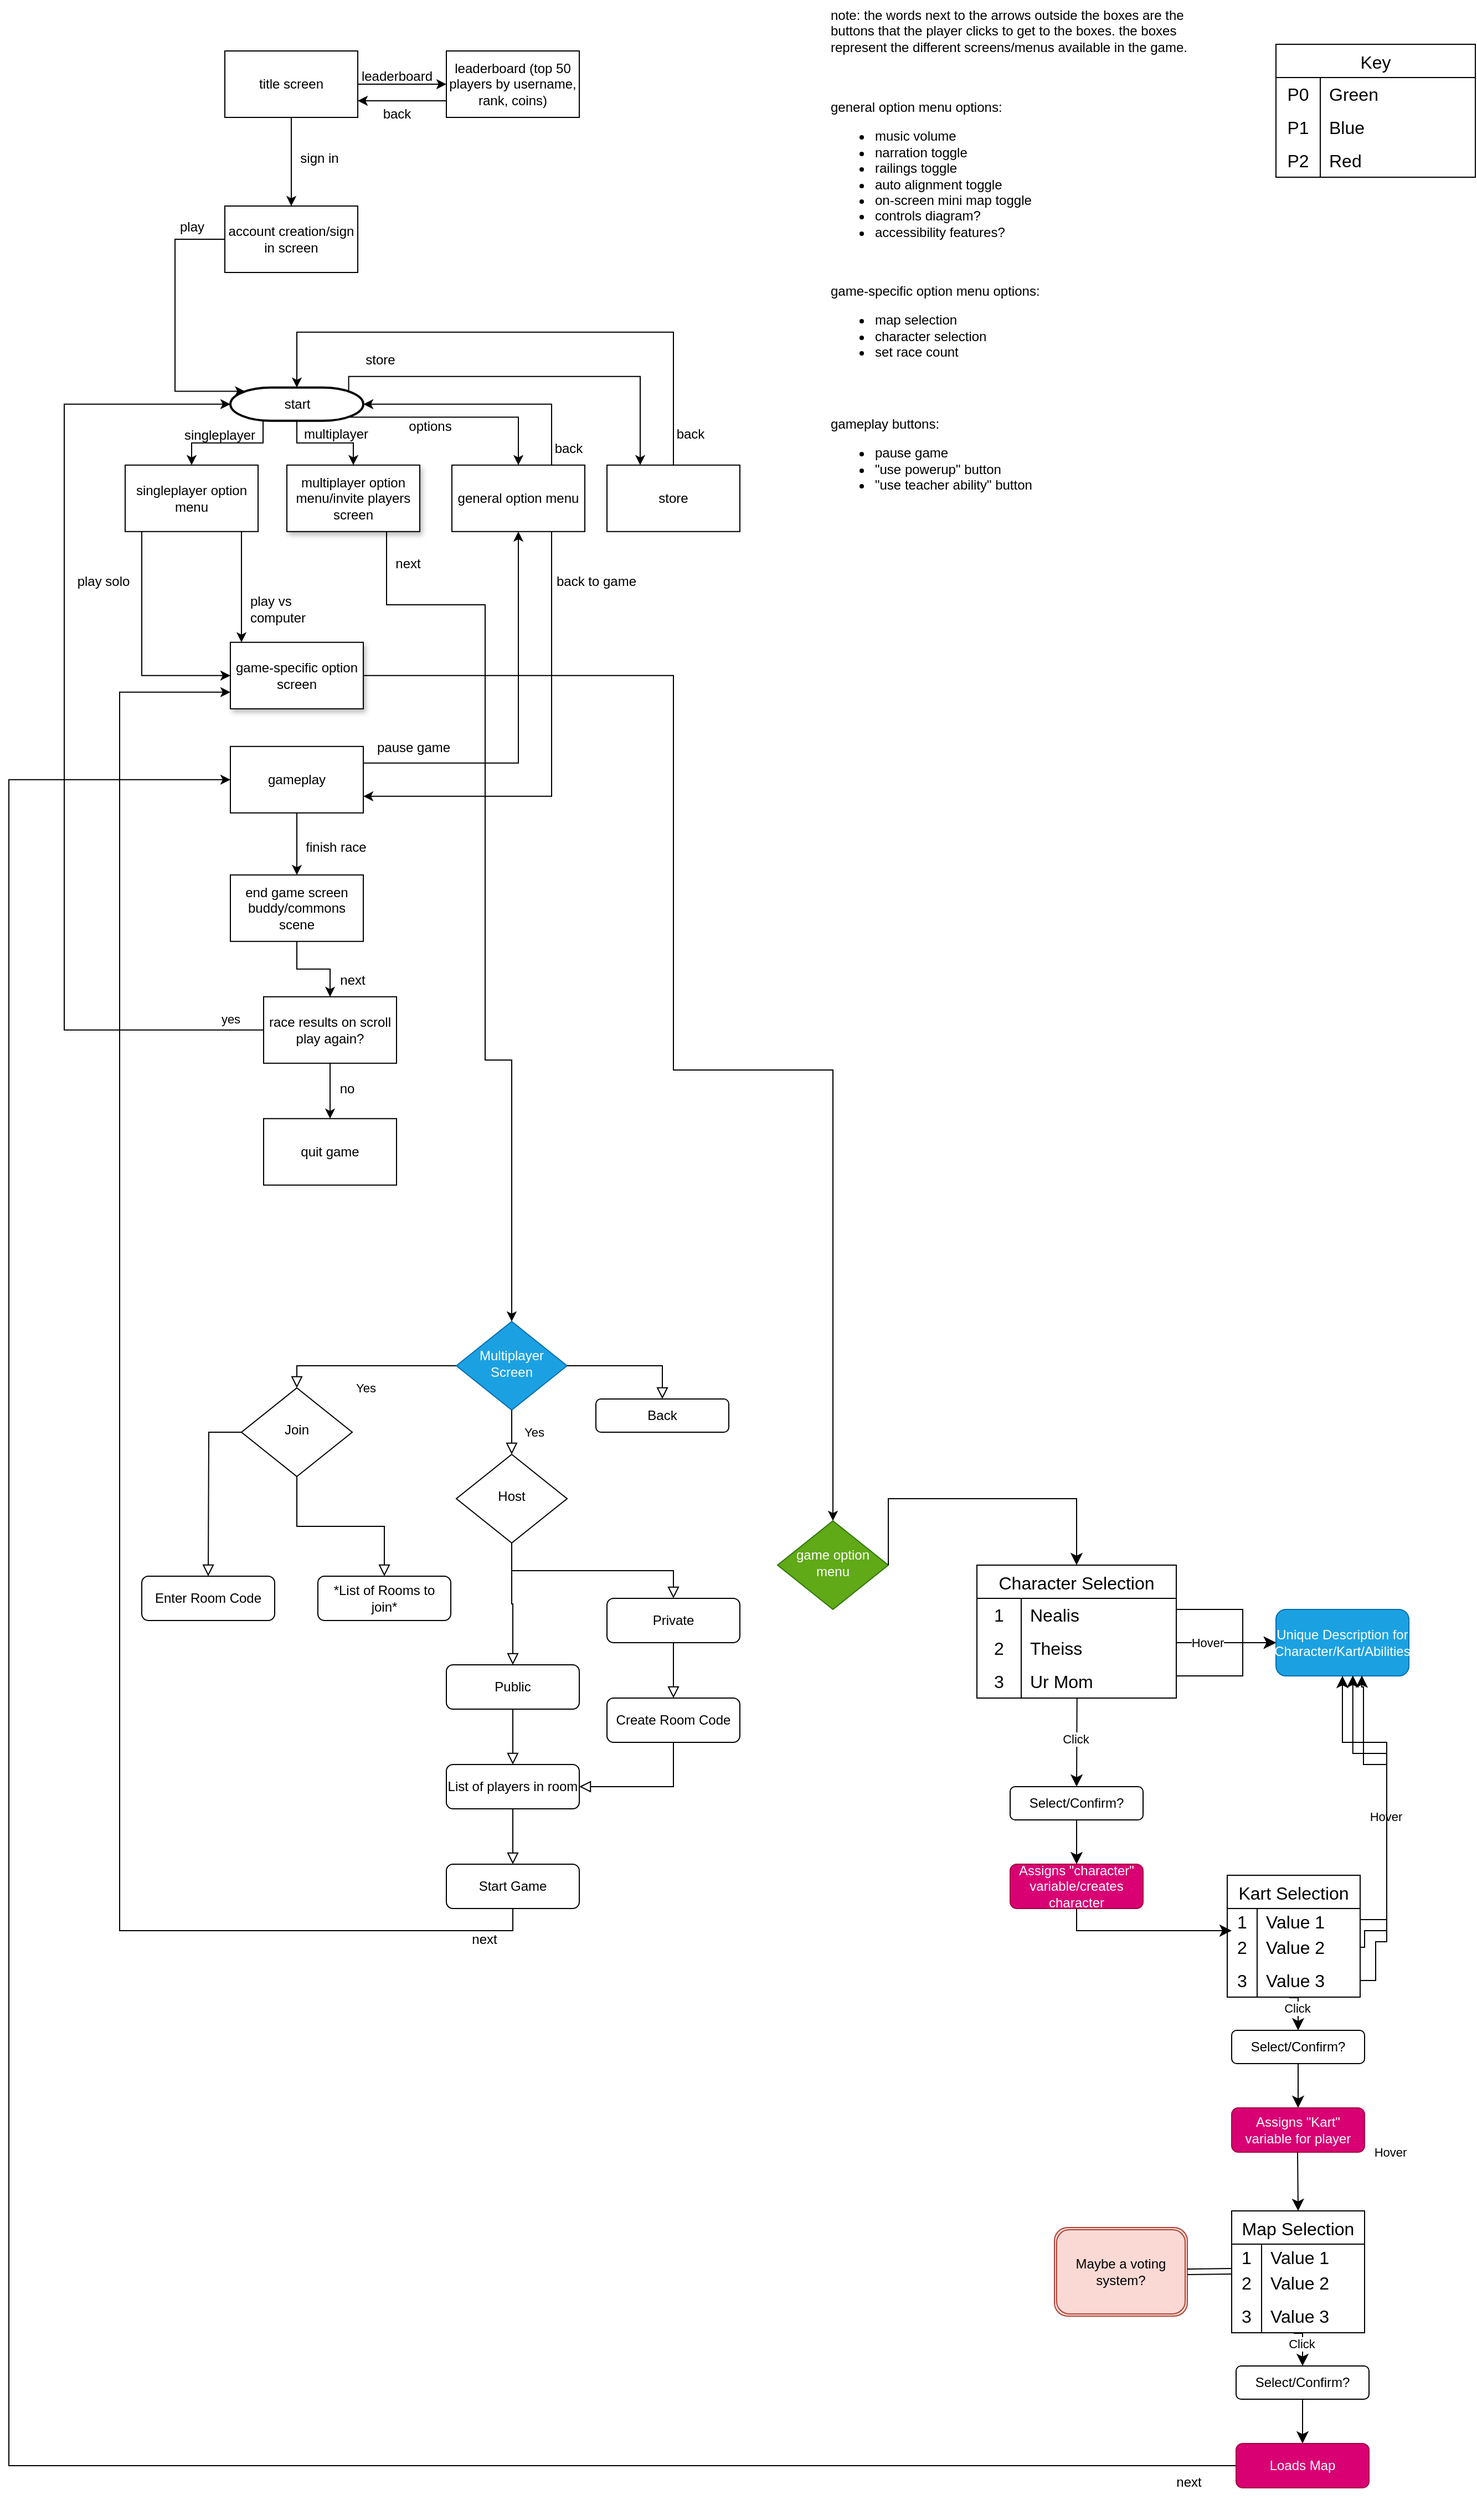 <mxfile version="26.2.15">
  <diagram id="6a731a19-8d31-9384-78a2-239565b7b9f0" name="Page-1">
    <mxGraphModel dx="1645" dy="1099" grid="1" gridSize="10" guides="1" tooltips="1" connect="1" arrows="1" fold="1" page="1" pageScale="1" pageWidth="1169" pageHeight="827" background="none" math="0" shadow="0">
      <root>
        <mxCell id="0" />
        <mxCell id="1" parent="0" />
        <mxCell id="w2AeNHsPmSZSX3Qvx-ul-84" style="edgeStyle=orthogonalEdgeStyle;rounded=0;orthogonalLoop=1;jettySize=auto;html=1;exitX=0.246;exitY=1.017;exitDx=0;exitDy=0;exitPerimeter=0;entryX=0.5;entryY=0;entryDx=0;entryDy=0;" parent="1" source="2" target="w2AeNHsPmSZSX3Qvx-ul-58" edge="1">
          <mxGeometry relative="1" as="geometry" />
        </mxCell>
        <mxCell id="w2AeNHsPmSZSX3Qvx-ul-85" style="edgeStyle=orthogonalEdgeStyle;rounded=0;orthogonalLoop=1;jettySize=auto;html=1;exitX=0.5;exitY=1;exitDx=0;exitDy=0;exitPerimeter=0;entryX=0.5;entryY=0;entryDx=0;entryDy=0;" parent="1" source="2" target="w2AeNHsPmSZSX3Qvx-ul-59" edge="1">
          <mxGeometry relative="1" as="geometry" />
        </mxCell>
        <mxCell id="w2AeNHsPmSZSX3Qvx-ul-86" style="edgeStyle=orthogonalEdgeStyle;rounded=0;orthogonalLoop=1;jettySize=auto;html=1;exitX=0.89;exitY=0.89;exitDx=0;exitDy=0;exitPerimeter=0;entryX=0.5;entryY=0;entryDx=0;entryDy=0;" parent="1" source="2" target="w2AeNHsPmSZSX3Qvx-ul-60" edge="1">
          <mxGeometry relative="1" as="geometry" />
        </mxCell>
        <mxCell id="w2AeNHsPmSZSX3Qvx-ul-111" style="edgeStyle=orthogonalEdgeStyle;rounded=0;orthogonalLoop=1;jettySize=auto;html=1;exitX=0.89;exitY=0.11;exitDx=0;exitDy=0;exitPerimeter=0;entryX=0.25;entryY=0;entryDx=0;entryDy=0;" parent="1" source="2" target="w2AeNHsPmSZSX3Qvx-ul-109" edge="1">
          <mxGeometry relative="1" as="geometry">
            <Array as="points">
              <mxPoint x="367" y="379.89" />
              <mxPoint x="630" y="379.89" />
            </Array>
          </mxGeometry>
        </mxCell>
        <mxCell id="2" value="start" style="shape=mxgraph.flowchart.terminator;strokeWidth=2;gradientColor=none;gradientDirection=north;fontStyle=0;html=1;fillColor=light-dark(#FFFFFF,#009900);" parent="1" vertex="1">
          <mxGeometry x="260" y="389.89" width="120" height="30" as="geometry" />
        </mxCell>
        <mxCell id="w2AeNHsPmSZSX3Qvx-ul-57" value="note: the words next to the arrows outside the boxes are the&lt;div&gt;buttons that the player clicks to get to the boxes. the boxes&lt;/div&gt;&lt;div&gt;represent the different screens/menus available in the game.&lt;/div&gt;" style="text;fontStyle=0;html=1;strokeColor=none;gradientColor=none;fillColor=none;strokeWidth=2;" parent="1" vertex="1">
          <mxGeometry x="800" y="40" width="330" height="56" as="geometry" />
        </mxCell>
        <mxCell id="w2AeNHsPmSZSX3Qvx-ul-64" value="" style="edgeStyle=orthogonalEdgeStyle;rounded=0;orthogonalLoop=1;jettySize=auto;html=1;" parent="1" source="w2AeNHsPmSZSX3Qvx-ul-58" target="w2AeNHsPmSZSX3Qvx-ul-63" edge="1">
          <mxGeometry relative="1" as="geometry">
            <Array as="points">
              <mxPoint x="180" y="569.89" />
              <mxPoint x="180" y="569.89" />
            </Array>
          </mxGeometry>
        </mxCell>
        <mxCell id="w2AeNHsPmSZSX3Qvx-ul-69" value="" style="edgeStyle=orthogonalEdgeStyle;rounded=0;orthogonalLoop=1;jettySize=auto;html=1;" parent="1" source="w2AeNHsPmSZSX3Qvx-ul-58" target="w2AeNHsPmSZSX3Qvx-ul-63" edge="1">
          <mxGeometry relative="1" as="geometry">
            <Array as="points">
              <mxPoint x="270" y="579.89" />
              <mxPoint x="270" y="579.89" />
            </Array>
          </mxGeometry>
        </mxCell>
        <mxCell id="w2AeNHsPmSZSX3Qvx-ul-58" value="singleplayer option menu" style="rounded=0;whiteSpace=wrap;html=1;fillColor=light-dark(#FFFFFF,#006600);" parent="1" vertex="1">
          <mxGeometry x="165" y="459.89" width="120" height="60" as="geometry" />
        </mxCell>
        <mxCell id="3F41yA6vasvT5euHOtpY-135" style="edgeStyle=orthogonalEdgeStyle;rounded=0;orthogonalLoop=1;jettySize=auto;html=1;exitX=0.75;exitY=1;exitDx=0;exitDy=0;entryX=0.5;entryY=0;entryDx=0;entryDy=0;" edge="1" parent="1" source="w2AeNHsPmSZSX3Qvx-ul-59" target="3F41yA6vasvT5euHOtpY-34">
          <mxGeometry relative="1" as="geometry">
            <Array as="points">
              <mxPoint x="401" y="586" />
              <mxPoint x="490" y="586" />
              <mxPoint x="490" y="997" />
              <mxPoint x="514" y="997" />
            </Array>
          </mxGeometry>
        </mxCell>
        <mxCell id="w2AeNHsPmSZSX3Qvx-ul-59" value="multiplayer option menu/invite players screen" style="rounded=0;whiteSpace=wrap;html=1;fillColor=light-dark(#FFFFFF,#3333FF);shadow=1;" parent="1" vertex="1">
          <mxGeometry x="311" y="459.89" width="120" height="60" as="geometry" />
        </mxCell>
        <mxCell id="w2AeNHsPmSZSX3Qvx-ul-82" style="edgeStyle=orthogonalEdgeStyle;rounded=0;orthogonalLoop=1;jettySize=auto;html=1;exitX=0.75;exitY=1;exitDx=0;exitDy=0;entryX=1;entryY=0.75;entryDx=0;entryDy=0;" parent="1" source="w2AeNHsPmSZSX3Qvx-ul-60" target="w2AeNHsPmSZSX3Qvx-ul-78" edge="1">
          <mxGeometry relative="1" as="geometry" />
        </mxCell>
        <mxCell id="w2AeNHsPmSZSX3Qvx-ul-60" value="general option menu" style="rounded=0;whiteSpace=wrap;html=1;fillColor=light-dark(#FFFFFF,#3333FF);" parent="1" vertex="1">
          <mxGeometry x="460" y="459.89" width="120" height="60" as="geometry" />
        </mxCell>
        <mxCell id="3F41yA6vasvT5euHOtpY-137" style="edgeStyle=orthogonalEdgeStyle;rounded=0;orthogonalLoop=1;jettySize=auto;html=1;exitX=1;exitY=0.5;exitDx=0;exitDy=0;entryX=0.5;entryY=0;entryDx=0;entryDy=0;" edge="1" parent="1" source="w2AeNHsPmSZSX3Qvx-ul-63" target="3F41yA6vasvT5euHOtpY-30">
          <mxGeometry relative="1" as="geometry">
            <Array as="points">
              <mxPoint x="660" y="650" />
              <mxPoint x="660" y="1006" />
              <mxPoint x="804" y="1006" />
            </Array>
          </mxGeometry>
        </mxCell>
        <mxCell id="w2AeNHsPmSZSX3Qvx-ul-63" value="game-specific option screen" style="whiteSpace=wrap;html=1;rounded=0;fillColor=light-dark(#FFFFFF,#006600);shadow=1;" parent="1" vertex="1">
          <mxGeometry x="260" y="619.89" width="120" height="60" as="geometry" />
        </mxCell>
        <mxCell id="w2AeNHsPmSZSX3Qvx-ul-68" value="play solo" style="text;html=1;align=center;verticalAlign=middle;resizable=0;points=[];autosize=1;strokeColor=none;fillColor=none;" parent="1" vertex="1">
          <mxGeometry x="110" y="549.89" width="70" height="30" as="geometry" />
        </mxCell>
        <mxCell id="w2AeNHsPmSZSX3Qvx-ul-70" value="play vs&lt;div&gt;computer&lt;/div&gt;" style="text;html=1;align=left;verticalAlign=middle;resizable=0;points=[];autosize=1;strokeColor=none;fillColor=none;" parent="1" vertex="1">
          <mxGeometry x="276" y="569.89" width="70" height="40" as="geometry" />
        </mxCell>
        <mxCell id="w2AeNHsPmSZSX3Qvx-ul-75" style="edgeStyle=orthogonalEdgeStyle;rounded=0;orthogonalLoop=1;jettySize=auto;html=1;exitX=0.75;exitY=0;exitDx=0;exitDy=0;entryX=1;entryY=0.5;entryDx=0;entryDy=0;entryPerimeter=0;" parent="1" source="w2AeNHsPmSZSX3Qvx-ul-60" target="2" edge="1">
          <mxGeometry relative="1" as="geometry" />
        </mxCell>
        <mxCell id="w2AeNHsPmSZSX3Qvx-ul-80" style="edgeStyle=orthogonalEdgeStyle;rounded=0;orthogonalLoop=1;jettySize=auto;html=1;exitX=1;exitY=0.25;exitDx=0;exitDy=0;entryX=0.5;entryY=1;entryDx=0;entryDy=0;" parent="1" source="w2AeNHsPmSZSX3Qvx-ul-78" target="w2AeNHsPmSZSX3Qvx-ul-60" edge="1">
          <mxGeometry relative="1" as="geometry" />
        </mxCell>
        <mxCell id="w2AeNHsPmSZSX3Qvx-ul-92" value="" style="edgeStyle=orthogonalEdgeStyle;rounded=0;orthogonalLoop=1;jettySize=auto;html=1;" parent="1" source="w2AeNHsPmSZSX3Qvx-ul-78" target="w2AeNHsPmSZSX3Qvx-ul-91" edge="1">
          <mxGeometry relative="1" as="geometry" />
        </mxCell>
        <mxCell id="w2AeNHsPmSZSX3Qvx-ul-78" value="gameplay" style="whiteSpace=wrap;html=1;rounded=0;fillColor=light-dark(#FFFFFF,#006600);" parent="1" vertex="1">
          <mxGeometry x="260" y="713.89" width="120" height="60" as="geometry" />
        </mxCell>
        <mxCell id="w2AeNHsPmSZSX3Qvx-ul-83" value="back to game" style="text;html=1;align=center;verticalAlign=middle;resizable=0;points=[];autosize=1;strokeColor=none;fillColor=none;" parent="1" vertex="1">
          <mxGeometry x="540" y="549.89" width="100" height="30" as="geometry" />
        </mxCell>
        <mxCell id="w2AeNHsPmSZSX3Qvx-ul-87" value="singleplayer" style="text;html=1;align=center;verticalAlign=middle;resizable=0;points=[];autosize=1;strokeColor=none;fillColor=none;" parent="1" vertex="1">
          <mxGeometry x="205" y="417.89" width="90" height="30" as="geometry" />
        </mxCell>
        <mxCell id="w2AeNHsPmSZSX3Qvx-ul-88" value="multiplayer" style="text;html=1;align=center;verticalAlign=middle;resizable=0;points=[];autosize=1;strokeColor=none;fillColor=none;" parent="1" vertex="1">
          <mxGeometry x="315" y="416.89" width="80" height="30" as="geometry" />
        </mxCell>
        <mxCell id="w2AeNHsPmSZSX3Qvx-ul-90" value="options" style="text;html=1;align=center;verticalAlign=middle;resizable=0;points=[];autosize=1;strokeColor=none;fillColor=none;" parent="1" vertex="1">
          <mxGeometry x="410" y="409.89" width="60" height="30" as="geometry" />
        </mxCell>
        <mxCell id="w2AeNHsPmSZSX3Qvx-ul-95" value="" style="edgeStyle=orthogonalEdgeStyle;rounded=0;orthogonalLoop=1;jettySize=auto;html=1;" parent="1" source="w2AeNHsPmSZSX3Qvx-ul-91" target="w2AeNHsPmSZSX3Qvx-ul-94" edge="1">
          <mxGeometry relative="1" as="geometry" />
        </mxCell>
        <mxCell id="w2AeNHsPmSZSX3Qvx-ul-91" value="end game screen&lt;div&gt;buddy/commons scene&lt;/div&gt;" style="rounded=0;whiteSpace=wrap;html=1;fillColor=light-dark(#FFFFFF,#3333FF);" parent="1" vertex="1">
          <mxGeometry x="260" y="829.89" width="120" height="60" as="geometry" />
        </mxCell>
        <mxCell id="w2AeNHsPmSZSX3Qvx-ul-93" value="finish race" style="text;html=1;align=center;verticalAlign=middle;resizable=0;points=[];autosize=1;strokeColor=none;fillColor=none;" parent="1" vertex="1">
          <mxGeometry x="315" y="789.89" width="80" height="30" as="geometry" />
        </mxCell>
        <mxCell id="w2AeNHsPmSZSX3Qvx-ul-99" value="" style="edgeStyle=orthogonalEdgeStyle;rounded=0;orthogonalLoop=1;jettySize=auto;html=1;" parent="1" source="w2AeNHsPmSZSX3Qvx-ul-94" target="w2AeNHsPmSZSX3Qvx-ul-98" edge="1">
          <mxGeometry relative="1" as="geometry" />
        </mxCell>
        <mxCell id="w2AeNHsPmSZSX3Qvx-ul-94" value="race results on scroll&lt;div&gt;play again?&lt;/div&gt;" style="whiteSpace=wrap;html=1;rounded=0;fillColor=light-dark(#FFFFFF,#3333FF);" parent="1" vertex="1">
          <mxGeometry x="290" y="939.89" width="120" height="60" as="geometry" />
        </mxCell>
        <mxCell id="w2AeNHsPmSZSX3Qvx-ul-96" value="next" style="text;html=1;align=center;verticalAlign=middle;resizable=0;points=[];autosize=1;strokeColor=none;fillColor=none;" parent="1" vertex="1">
          <mxGeometry x="345" y="909.89" width="50" height="30" as="geometry" />
        </mxCell>
        <mxCell id="w2AeNHsPmSZSX3Qvx-ul-81" value="pause game" style="text;html=1;align=center;verticalAlign=middle;resizable=0;points=[];autosize=1;strokeColor=none;fillColor=none;" parent="1" vertex="1">
          <mxGeometry x="380" y="699.89" width="90" height="30" as="geometry" />
        </mxCell>
        <mxCell id="w2AeNHsPmSZSX3Qvx-ul-98" value="quit game" style="whiteSpace=wrap;html=1;rounded=0;fillColor=light-dark(#FFFFFF,#006600);" parent="1" vertex="1">
          <mxGeometry x="290" y="1049.89" width="120" height="60" as="geometry" />
        </mxCell>
        <mxCell id="w2AeNHsPmSZSX3Qvx-ul-101" value="no" style="text;html=1;align=center;verticalAlign=middle;resizable=0;points=[];autosize=1;strokeColor=none;fillColor=none;" parent="1" vertex="1">
          <mxGeometry x="345" y="1007.89" width="40" height="30" as="geometry" />
        </mxCell>
        <mxCell id="w2AeNHsPmSZSX3Qvx-ul-102" style="edgeStyle=orthogonalEdgeStyle;rounded=0;orthogonalLoop=1;jettySize=auto;html=1;exitX=0;exitY=0.5;exitDx=0;exitDy=0;entryX=0;entryY=0.5;entryDx=0;entryDy=0;entryPerimeter=0;" parent="1" source="w2AeNHsPmSZSX3Qvx-ul-94" target="2" edge="1">
          <mxGeometry relative="1" as="geometry">
            <Array as="points">
              <mxPoint x="110" y="969.89" />
              <mxPoint x="110" y="404.89" />
            </Array>
          </mxGeometry>
        </mxCell>
        <mxCell id="w2AeNHsPmSZSX3Qvx-ul-104" value="yes" style="edgeLabel;html=1;align=center;verticalAlign=middle;resizable=0;points=[];" parent="w2AeNHsPmSZSX3Qvx-ul-102" vertex="1" connectable="0">
          <mxGeometry x="-0.913" y="-5" relative="1" as="geometry">
            <mxPoint x="9" y="-5" as="offset" />
          </mxGeometry>
        </mxCell>
        <mxCell id="w2AeNHsPmSZSX3Qvx-ul-105" value="general option menu options:&lt;div&gt;&lt;ul&gt;&lt;li&gt;music volume&lt;/li&gt;&lt;li&gt;narration toggle&lt;/li&gt;&lt;li&gt;railings toggle&lt;/li&gt;&lt;li&gt;auto alignment toggle&lt;/li&gt;&lt;li&gt;on-screen mini map toggle&lt;/li&gt;&lt;li&gt;controls diagram?&lt;/li&gt;&lt;li&gt;accessibility features?&lt;/li&gt;&lt;/ul&gt;&lt;/div&gt;" style="text;html=1;align=left;verticalAlign=middle;resizable=0;points=[];autosize=1;strokeColor=none;fillColor=none;" parent="1" vertex="1">
          <mxGeometry x="800" y="124" width="200" height="150" as="geometry" />
        </mxCell>
        <mxCell id="w2AeNHsPmSZSX3Qvx-ul-106" value="gameplay buttons:&lt;div&gt;&lt;ul&gt;&lt;li&gt;pause game&lt;/li&gt;&lt;li&gt;&quot;use powerup&quot; button&lt;/li&gt;&lt;li&gt;&quot;use teacher ability&quot; button&lt;/li&gt;&lt;/ul&gt;&lt;/div&gt;" style="text;html=1;align=left;verticalAlign=middle;resizable=0;points=[];autosize=1;strokeColor=none;fillColor=none;" parent="1" vertex="1">
          <mxGeometry x="800" y="406" width="210" height="100" as="geometry" />
        </mxCell>
        <mxCell id="w2AeNHsPmSZSX3Qvx-ul-107" value="game-specific option menu options:&lt;div&gt;&lt;ul&gt;&lt;li&gt;map selection&lt;/li&gt;&lt;li&gt;character selection&lt;/li&gt;&lt;li&gt;set race count&lt;/li&gt;&lt;/ul&gt;&lt;/div&gt;" style="text;html=1;align=left;verticalAlign=middle;resizable=0;points=[];autosize=1;strokeColor=none;fillColor=none;" parent="1" vertex="1">
          <mxGeometry x="800" y="286" width="210" height="100" as="geometry" />
        </mxCell>
        <mxCell id="w2AeNHsPmSZSX3Qvx-ul-76" value="back" style="text;html=1;align=center;verticalAlign=middle;resizable=0;points=[];autosize=1;strokeColor=none;fillColor=none;" parent="1" vertex="1">
          <mxGeometry x="540" y="429.89" width="50" height="30" as="geometry" />
        </mxCell>
        <mxCell id="w2AeNHsPmSZSX3Qvx-ul-109" value="store" style="whiteSpace=wrap;html=1;rounded=0;fillColor=light-dark(#FFFFFF,#FF6666);" parent="1" vertex="1">
          <mxGeometry x="600" y="459.89" width="120" height="60" as="geometry" />
        </mxCell>
        <mxCell id="w2AeNHsPmSZSX3Qvx-ul-112" style="edgeStyle=orthogonalEdgeStyle;rounded=0;orthogonalLoop=1;jettySize=auto;html=1;exitX=0.5;exitY=0;exitDx=0;exitDy=0;entryX=0.5;entryY=0;entryDx=0;entryDy=0;entryPerimeter=0;" parent="1" source="w2AeNHsPmSZSX3Qvx-ul-109" target="2" edge="1">
          <mxGeometry relative="1" as="geometry">
            <Array as="points">
              <mxPoint x="660" y="339.89" />
              <mxPoint x="320" y="339.89" />
            </Array>
          </mxGeometry>
        </mxCell>
        <mxCell id="w2AeNHsPmSZSX3Qvx-ul-113" value="store" style="text;html=1;align=center;verticalAlign=middle;resizable=0;points=[];autosize=1;strokeColor=none;fillColor=none;" parent="1" vertex="1">
          <mxGeometry x="370" y="349.89" width="50" height="30" as="geometry" />
        </mxCell>
        <mxCell id="w2AeNHsPmSZSX3Qvx-ul-114" value="back" style="text;html=1;align=center;verticalAlign=middle;resizable=0;points=[];autosize=1;strokeColor=none;fillColor=none;" parent="1" vertex="1">
          <mxGeometry x="650" y="416.89" width="50" height="30" as="geometry" />
        </mxCell>
        <mxCell id="3F41yA6vasvT5euHOtpY-30" value="game option menu" style="rhombus;whiteSpace=wrap;html=1;shadow=0;fontFamily=Helvetica;fontSize=12;align=center;strokeWidth=1;spacing=6;spacingTop=-4;fillColor=#60a917;fontColor=#ffffff;strokeColor=#2D7600;" vertex="1" parent="1">
          <mxGeometry x="754" y="1413" width="100" height="80" as="geometry" />
        </mxCell>
        <mxCell id="3F41yA6vasvT5euHOtpY-33" value="Yes" style="rounded=0;html=1;jettySize=auto;orthogonalLoop=1;fontSize=11;endArrow=block;endFill=0;endSize=8;strokeWidth=1;shadow=0;labelBackgroundColor=none;edgeStyle=orthogonalEdgeStyle;" edge="1" parent="1" source="3F41yA6vasvT5euHOtpY-34" target="3F41yA6vasvT5euHOtpY-36">
          <mxGeometry y="20" relative="1" as="geometry">
            <mxPoint as="offset" />
            <Array as="points">
              <mxPoint x="320" y="1273" />
            </Array>
          </mxGeometry>
        </mxCell>
        <mxCell id="3F41yA6vasvT5euHOtpY-34" value="Multiplayer Screen" style="rhombus;whiteSpace=wrap;html=1;shadow=0;fontFamily=Helvetica;fontSize=12;align=center;strokeWidth=1;spacing=6;spacingTop=-4;fillColor=#1ba1e2;fontColor=#ffffff;strokeColor=#006EAF;" vertex="1" parent="1">
          <mxGeometry x="464" y="1233" width="100" height="80" as="geometry" />
        </mxCell>
        <mxCell id="3F41yA6vasvT5euHOtpY-35" value="" style="edgeStyle=orthogonalEdgeStyle;rounded=0;html=1;jettySize=auto;orthogonalLoop=1;fontSize=11;endArrow=block;endFill=0;endSize=8;strokeWidth=1;shadow=0;labelBackgroundColor=none;" edge="1" parent="1" source="3F41yA6vasvT5euHOtpY-36">
          <mxGeometry y="10" relative="1" as="geometry">
            <mxPoint as="offset" />
            <mxPoint x="240" y="1463" as="targetPoint" />
          </mxGeometry>
        </mxCell>
        <mxCell id="3F41yA6vasvT5euHOtpY-36" value="Join" style="rhombus;whiteSpace=wrap;html=1;shadow=0;fontFamily=Helvetica;fontSize=12;align=center;strokeWidth=1;spacing=6;spacingTop=-4;fillColor=light-dark(#FFFFFF,#3333FF);" vertex="1" parent="1">
          <mxGeometry x="270" y="1293" width="100" height="80" as="geometry" />
        </mxCell>
        <mxCell id="3F41yA6vasvT5euHOtpY-37" value="Enter Room Code" style="rounded=1;whiteSpace=wrap;html=1;fontSize=12;glass=0;strokeWidth=1;shadow=0;fillColor=light-dark(#FFFFFF,#3333FF);" vertex="1" parent="1">
          <mxGeometry x="180" y="1463" width="120" height="40" as="geometry" />
        </mxCell>
        <mxCell id="3F41yA6vasvT5euHOtpY-39" value="" style="edgeStyle=orthogonalEdgeStyle;rounded=0;html=1;jettySize=auto;orthogonalLoop=1;fontSize=11;endArrow=block;endFill=0;endSize=8;strokeWidth=1;shadow=0;labelBackgroundColor=none;entryX=0.5;entryY=0;entryDx=0;entryDy=0;exitX=0.5;exitY=1;exitDx=0;exitDy=0;" edge="1" parent="1" source="3F41yA6vasvT5euHOtpY-40" target="3F41yA6vasvT5euHOtpY-42">
          <mxGeometry y="10" relative="1" as="geometry">
            <mxPoint as="offset" />
            <mxPoint x="514" y="1483" as="targetPoint" />
          </mxGeometry>
        </mxCell>
        <mxCell id="3F41yA6vasvT5euHOtpY-40" value="Host" style="rhombus;whiteSpace=wrap;html=1;shadow=0;fontFamily=Helvetica;fontSize=12;align=center;strokeWidth=1;spacing=6;spacingTop=-4;fillColor=light-dark(#FFFFFF,#3333FF);" vertex="1" parent="1">
          <mxGeometry x="464" y="1353" width="100" height="80" as="geometry" />
        </mxCell>
        <mxCell id="3F41yA6vasvT5euHOtpY-41" value="Yes" style="rounded=0;html=1;jettySize=auto;orthogonalLoop=1;fontSize=11;endArrow=block;endFill=0;endSize=8;strokeWidth=1;shadow=0;labelBackgroundColor=none;edgeStyle=orthogonalEdgeStyle;entryX=0.5;entryY=0;entryDx=0;entryDy=0;exitX=0.5;exitY=1;exitDx=0;exitDy=0;" edge="1" parent="1" source="3F41yA6vasvT5euHOtpY-34" target="3F41yA6vasvT5euHOtpY-40">
          <mxGeometry y="20" relative="1" as="geometry">
            <mxPoint as="offset" />
            <mxPoint x="474" y="1283" as="sourcePoint" />
            <mxPoint x="390" y="1363" as="targetPoint" />
          </mxGeometry>
        </mxCell>
        <mxCell id="3F41yA6vasvT5euHOtpY-42" value="Private" style="rounded=1;whiteSpace=wrap;html=1;fontSize=12;glass=0;strokeWidth=1;shadow=0;fillColor=light-dark(#FFFFFF,#3333FF);" vertex="1" parent="1">
          <mxGeometry x="600" y="1483" width="120" height="40" as="geometry" />
        </mxCell>
        <mxCell id="3F41yA6vasvT5euHOtpY-43" value="Public" style="rounded=1;whiteSpace=wrap;html=1;fontSize=12;glass=0;strokeWidth=1;shadow=0;fillColor=light-dark(#FFFFFF,#3333FF);" vertex="1" parent="1">
          <mxGeometry x="455" y="1543" width="120" height="40" as="geometry" />
        </mxCell>
        <mxCell id="3F41yA6vasvT5euHOtpY-44" value="" style="edgeStyle=orthogonalEdgeStyle;rounded=0;html=1;jettySize=auto;orthogonalLoop=1;fontSize=11;endArrow=block;endFill=0;endSize=8;strokeWidth=1;shadow=0;labelBackgroundColor=none;entryX=0.5;entryY=0;entryDx=0;entryDy=0;exitX=0.5;exitY=1;exitDx=0;exitDy=0;" edge="1" parent="1" source="3F41yA6vasvT5euHOtpY-40" target="3F41yA6vasvT5euHOtpY-43">
          <mxGeometry y="10" relative="1" as="geometry">
            <mxPoint as="offset" />
            <mxPoint x="620" y="1493" as="targetPoint" />
            <mxPoint x="524" y="1443" as="sourcePoint" />
          </mxGeometry>
        </mxCell>
        <mxCell id="3F41yA6vasvT5euHOtpY-45" value="*List of Rooms to join*" style="rounded=1;whiteSpace=wrap;html=1;fillColor=light-dark(#FFFFFF,#3333FF);" vertex="1" parent="1">
          <mxGeometry x="339" y="1463" width="120" height="40" as="geometry" />
        </mxCell>
        <mxCell id="3F41yA6vasvT5euHOtpY-46" value="" style="edgeStyle=orthogonalEdgeStyle;rounded=0;html=1;jettySize=auto;orthogonalLoop=1;fontSize=11;endArrow=block;endFill=0;endSize=8;strokeWidth=1;shadow=0;labelBackgroundColor=none;exitX=0.5;exitY=1;exitDx=0;exitDy=0;entryX=0.5;entryY=0;entryDx=0;entryDy=0;" edge="1" parent="1" source="3F41yA6vasvT5euHOtpY-36" target="3F41yA6vasvT5euHOtpY-45">
          <mxGeometry x="-0.004" y="10" relative="1" as="geometry">
            <mxPoint as="offset" />
            <mxPoint x="330" y="1383" as="sourcePoint" />
            <mxPoint x="220" y="1473" as="targetPoint" />
          </mxGeometry>
        </mxCell>
        <mxCell id="3F41yA6vasvT5euHOtpY-47" value="" style="edgeStyle=orthogonalEdgeStyle;rounded=0;html=1;jettySize=auto;orthogonalLoop=1;fontSize=11;endArrow=block;endFill=0;endSize=8;strokeWidth=1;shadow=0;labelBackgroundColor=none;exitX=0.5;exitY=1;exitDx=0;exitDy=0;entryX=0.5;entryY=0;entryDx=0;entryDy=0;" edge="1" parent="1" source="3F41yA6vasvT5euHOtpY-43" target="3F41yA6vasvT5euHOtpY-53">
          <mxGeometry y="10" relative="1" as="geometry">
            <mxPoint as="offset" />
            <mxPoint x="515" y="1633" as="targetPoint" />
            <mxPoint x="524" y="1443" as="sourcePoint" />
          </mxGeometry>
        </mxCell>
        <mxCell id="3F41yA6vasvT5euHOtpY-136" style="edgeStyle=orthogonalEdgeStyle;rounded=0;orthogonalLoop=1;jettySize=auto;html=1;exitX=0.5;exitY=1;exitDx=0;exitDy=0;entryX=0;entryY=0.75;entryDx=0;entryDy=0;" edge="1" parent="1" source="3F41yA6vasvT5euHOtpY-48" target="w2AeNHsPmSZSX3Qvx-ul-63">
          <mxGeometry relative="1" as="geometry">
            <Array as="points">
              <mxPoint x="515" y="1783" />
              <mxPoint x="160" y="1783" />
              <mxPoint x="160" y="665" />
            </Array>
          </mxGeometry>
        </mxCell>
        <mxCell id="3F41yA6vasvT5euHOtpY-48" value="Start Game" style="rounded=1;whiteSpace=wrap;html=1;" vertex="1" parent="1">
          <mxGeometry x="455" y="1723" width="120" height="40" as="geometry" />
        </mxCell>
        <mxCell id="3F41yA6vasvT5euHOtpY-50" value="" style="edgeStyle=orthogonalEdgeStyle;rounded=0;html=1;jettySize=auto;orthogonalLoop=1;fontSize=11;endArrow=block;endFill=0;endSize=8;strokeWidth=1;shadow=0;labelBackgroundColor=none;exitX=0.5;exitY=1;exitDx=0;exitDy=0;" edge="1" parent="1" source="3F41yA6vasvT5euHOtpY-42" target="3F41yA6vasvT5euHOtpY-51">
          <mxGeometry y="10" relative="1" as="geometry">
            <mxPoint as="offset" />
            <mxPoint x="720" y="1603" as="targetPoint" />
            <mxPoint x="720" y="1553" as="sourcePoint" />
          </mxGeometry>
        </mxCell>
        <mxCell id="3F41yA6vasvT5euHOtpY-51" value="Create Room Code" style="rounded=1;whiteSpace=wrap;html=1;fontSize=12;glass=0;strokeWidth=1;shadow=0;fillColor=light-dark(#FFFFFF,#3333FF);" vertex="1" parent="1">
          <mxGeometry x="600" y="1573" width="120" height="40" as="geometry" />
        </mxCell>
        <mxCell id="3F41yA6vasvT5euHOtpY-52" value="" style="edgeStyle=orthogonalEdgeStyle;rounded=0;html=1;jettySize=auto;orthogonalLoop=1;fontSize=11;endArrow=block;endFill=0;endSize=8;strokeWidth=1;shadow=0;labelBackgroundColor=none;exitX=0.5;exitY=1;exitDx=0;exitDy=0;entryX=1;entryY=0.5;entryDx=0;entryDy=0;" edge="1" parent="1" source="3F41yA6vasvT5euHOtpY-51" target="3F41yA6vasvT5euHOtpY-53">
          <mxGeometry y="10" relative="1" as="geometry">
            <mxPoint as="offset" />
            <mxPoint x="659.58" y="1673" as="targetPoint" />
            <mxPoint x="659.58" y="1623" as="sourcePoint" />
          </mxGeometry>
        </mxCell>
        <mxCell id="3F41yA6vasvT5euHOtpY-53" value="List of players in room" style="rounded=1;whiteSpace=wrap;html=1;fontSize=12;glass=0;strokeWidth=1;shadow=0;fillColor=light-dark(#FFFFFF,#3333FF);" vertex="1" parent="1">
          <mxGeometry x="455" y="1633" width="120" height="40" as="geometry" />
        </mxCell>
        <mxCell id="3F41yA6vasvT5euHOtpY-54" value="" style="edgeStyle=orthogonalEdgeStyle;rounded=0;html=1;jettySize=auto;orthogonalLoop=1;fontSize=11;endArrow=block;endFill=0;endSize=8;strokeWidth=1;shadow=0;labelBackgroundColor=none;entryX=0.5;entryY=0;entryDx=0;entryDy=0;exitX=0.5;exitY=1;exitDx=0;exitDy=0;" edge="1" parent="1" source="3F41yA6vasvT5euHOtpY-53" target="3F41yA6vasvT5euHOtpY-48">
          <mxGeometry y="10" relative="1" as="geometry">
            <mxPoint as="offset" />
            <mxPoint x="400.5" y="1703" as="targetPoint" />
            <mxPoint x="397.5" y="1683" as="sourcePoint" />
          </mxGeometry>
        </mxCell>
        <mxCell id="3F41yA6vasvT5euHOtpY-55" value="" style="rounded=0;html=1;jettySize=auto;orthogonalLoop=1;fontSize=11;endArrow=block;endFill=0;endSize=8;strokeWidth=1;shadow=0;labelBackgroundColor=none;edgeStyle=orthogonalEdgeStyle;exitX=1;exitY=0.5;exitDx=0;exitDy=0;" edge="1" parent="1" source="3F41yA6vasvT5euHOtpY-34">
          <mxGeometry relative="1" as="geometry">
            <mxPoint x="660" y="1283" as="sourcePoint" />
            <mxPoint x="650" y="1303" as="targetPoint" />
            <Array as="points">
              <mxPoint x="650" y="1273" />
            </Array>
          </mxGeometry>
        </mxCell>
        <mxCell id="3F41yA6vasvT5euHOtpY-56" value="Back" style="rounded=1;whiteSpace=wrap;html=1;fillColor=light-dark(#FFFFFF,#3333FF);" vertex="1" parent="1">
          <mxGeometry x="590" y="1303" width="120" height="30" as="geometry" />
        </mxCell>
        <mxCell id="3F41yA6vasvT5euHOtpY-61" value="Character Selection" style="shape=table;startSize=30;container=1;collapsible=0;childLayout=tableLayout;fixedRows=1;rowLines=0;fontStyle=0;strokeColor=default;fontSize=16;" vertex="1" parent="1">
          <mxGeometry x="934" y="1453" width="180" height="120" as="geometry" />
        </mxCell>
        <mxCell id="3F41yA6vasvT5euHOtpY-62" value="" style="shape=tableRow;horizontal=0;startSize=0;swimlaneHead=0;swimlaneBody=0;top=0;left=0;bottom=0;right=0;collapsible=0;dropTarget=0;fillColor=none;points=[[0,0.5],[1,0.5]];portConstraint=eastwest;strokeColor=inherit;fontSize=16;" vertex="1" parent="3F41yA6vasvT5euHOtpY-61">
          <mxGeometry y="30" width="180" height="30" as="geometry" />
        </mxCell>
        <mxCell id="3F41yA6vasvT5euHOtpY-63" value="1" style="shape=partialRectangle;html=1;whiteSpace=wrap;connectable=0;fillColor=none;top=0;left=0;bottom=0;right=0;overflow=hidden;pointerEvents=1;strokeColor=inherit;fontSize=16;" vertex="1" parent="3F41yA6vasvT5euHOtpY-62">
          <mxGeometry width="40" height="30" as="geometry">
            <mxRectangle width="40" height="30" as="alternateBounds" />
          </mxGeometry>
        </mxCell>
        <mxCell id="3F41yA6vasvT5euHOtpY-64" value="Nealis" style="shape=partialRectangle;html=1;whiteSpace=wrap;connectable=0;fillColor=none;top=0;left=0;bottom=0;right=0;align=left;spacingLeft=6;overflow=hidden;strokeColor=inherit;fontSize=16;" vertex="1" parent="3F41yA6vasvT5euHOtpY-62">
          <mxGeometry x="40" width="140" height="30" as="geometry">
            <mxRectangle width="140" height="30" as="alternateBounds" />
          </mxGeometry>
        </mxCell>
        <mxCell id="3F41yA6vasvT5euHOtpY-65" value="" style="shape=tableRow;horizontal=0;startSize=0;swimlaneHead=0;swimlaneBody=0;top=0;left=0;bottom=0;right=0;collapsible=0;dropTarget=0;fillColor=none;points=[[0,0.5],[1,0.5]];portConstraint=eastwest;strokeColor=inherit;fontSize=16;" vertex="1" parent="3F41yA6vasvT5euHOtpY-61">
          <mxGeometry y="60" width="180" height="30" as="geometry" />
        </mxCell>
        <mxCell id="3F41yA6vasvT5euHOtpY-66" value="2" style="shape=partialRectangle;html=1;whiteSpace=wrap;connectable=0;fillColor=none;top=0;left=0;bottom=0;right=0;overflow=hidden;strokeColor=inherit;fontSize=16;" vertex="1" parent="3F41yA6vasvT5euHOtpY-65">
          <mxGeometry width="40" height="30" as="geometry">
            <mxRectangle width="40" height="30" as="alternateBounds" />
          </mxGeometry>
        </mxCell>
        <mxCell id="3F41yA6vasvT5euHOtpY-67" value="Theiss" style="shape=partialRectangle;html=1;whiteSpace=wrap;connectable=0;fillColor=none;top=0;left=0;bottom=0;right=0;align=left;spacingLeft=6;overflow=hidden;strokeColor=inherit;fontSize=16;" vertex="1" parent="3F41yA6vasvT5euHOtpY-65">
          <mxGeometry x="40" width="140" height="30" as="geometry">
            <mxRectangle width="140" height="30" as="alternateBounds" />
          </mxGeometry>
        </mxCell>
        <mxCell id="3F41yA6vasvT5euHOtpY-68" value="" style="shape=tableRow;horizontal=0;startSize=0;swimlaneHead=0;swimlaneBody=0;top=0;left=0;bottom=0;right=0;collapsible=0;dropTarget=0;fillColor=none;points=[[0,0.5],[1,0.5]];portConstraint=eastwest;strokeColor=inherit;fontSize=16;" vertex="1" parent="3F41yA6vasvT5euHOtpY-61">
          <mxGeometry y="90" width="180" height="30" as="geometry" />
        </mxCell>
        <mxCell id="3F41yA6vasvT5euHOtpY-69" value="3" style="shape=partialRectangle;html=1;whiteSpace=wrap;connectable=0;fillColor=none;top=0;left=0;bottom=0;right=0;overflow=hidden;strokeColor=inherit;fontSize=16;" vertex="1" parent="3F41yA6vasvT5euHOtpY-68">
          <mxGeometry width="40" height="30" as="geometry">
            <mxRectangle width="40" height="30" as="alternateBounds" />
          </mxGeometry>
        </mxCell>
        <mxCell id="3F41yA6vasvT5euHOtpY-70" value="Ur Mom" style="shape=partialRectangle;html=1;whiteSpace=wrap;connectable=0;fillColor=none;top=0;left=0;bottom=0;right=0;align=left;spacingLeft=6;overflow=hidden;strokeColor=inherit;fontSize=16;" vertex="1" parent="3F41yA6vasvT5euHOtpY-68">
          <mxGeometry x="40" width="140" height="30" as="geometry">
            <mxRectangle width="140" height="30" as="alternateBounds" />
          </mxGeometry>
        </mxCell>
        <mxCell id="3F41yA6vasvT5euHOtpY-71" value="" style="edgeStyle=elbowEdgeStyle;elbow=horizontal;endArrow=classic;html=1;curved=0;rounded=0;endSize=8;startSize=8;exitX=1;exitY=0.5;exitDx=0;exitDy=0;entryX=0.5;entryY=0;entryDx=0;entryDy=0;" edge="1" parent="1" source="3F41yA6vasvT5euHOtpY-30" target="3F41yA6vasvT5euHOtpY-61">
          <mxGeometry width="50" height="50" relative="1" as="geometry">
            <mxPoint x="1064" y="1423" as="sourcePoint" />
            <mxPoint x="1114" y="1373" as="targetPoint" />
            <Array as="points">
              <mxPoint x="924" y="1393" />
            </Array>
          </mxGeometry>
        </mxCell>
        <mxCell id="3F41yA6vasvT5euHOtpY-72" value="" style="edgeStyle=segmentEdgeStyle;endArrow=classic;html=1;curved=0;rounded=0;endSize=8;startSize=8;exitX=0.502;exitY=1.018;exitDx=0;exitDy=0;exitPerimeter=0;" edge="1" parent="1" source="3F41yA6vasvT5euHOtpY-68">
          <mxGeometry width="50" height="50" relative="1" as="geometry">
            <mxPoint x="1064" y="1633" as="sourcePoint" />
            <mxPoint x="1024" y="1653" as="targetPoint" />
          </mxGeometry>
        </mxCell>
        <mxCell id="3F41yA6vasvT5euHOtpY-73" value="Click" style="edgeLabel;html=1;align=center;verticalAlign=middle;resizable=0;points=[];" vertex="1" connectable="0" parent="3F41yA6vasvT5euHOtpY-72">
          <mxGeometry x="-0.085" y="-1" relative="1" as="geometry">
            <mxPoint as="offset" />
          </mxGeometry>
        </mxCell>
        <mxCell id="3F41yA6vasvT5euHOtpY-74" value="" style="edgeStyle=segmentEdgeStyle;endArrow=classic;html=1;curved=0;rounded=0;endSize=8;startSize=8;entryX=0;entryY=0.5;entryDx=0;entryDy=0;" edge="1" parent="1" target="3F41yA6vasvT5euHOtpY-78">
          <mxGeometry width="50" height="50" relative="1" as="geometry">
            <mxPoint x="1114" y="1493" as="sourcePoint" />
            <mxPoint x="1194" y="1493" as="targetPoint" />
            <Array as="points">
              <mxPoint x="1174" y="1493" />
              <mxPoint x="1174" y="1523" />
            </Array>
          </mxGeometry>
        </mxCell>
        <mxCell id="3F41yA6vasvT5euHOtpY-75" value="" style="edgeStyle=segmentEdgeStyle;endArrow=classic;html=1;curved=0;rounded=0;endSize=8;startSize=8;entryX=0;entryY=0.5;entryDx=0;entryDy=0;" edge="1" parent="1" target="3F41yA6vasvT5euHOtpY-78">
          <mxGeometry width="50" height="50" relative="1" as="geometry">
            <mxPoint x="1114" y="1523" as="sourcePoint" />
            <mxPoint x="1194" y="1523" as="targetPoint" />
            <Array as="points" />
          </mxGeometry>
        </mxCell>
        <mxCell id="3F41yA6vasvT5euHOtpY-76" value="Hover" style="edgeLabel;html=1;align=center;verticalAlign=middle;resizable=0;points=[];" vertex="1" connectable="0" parent="3F41yA6vasvT5euHOtpY-75">
          <mxGeometry x="-0.388" relative="1" as="geometry">
            <mxPoint as="offset" />
          </mxGeometry>
        </mxCell>
        <mxCell id="3F41yA6vasvT5euHOtpY-77" value="" style="edgeStyle=segmentEdgeStyle;endArrow=classic;html=1;curved=0;rounded=0;endSize=8;startSize=8;entryX=0;entryY=0.5;entryDx=0;entryDy=0;" edge="1" parent="1" target="3F41yA6vasvT5euHOtpY-78">
          <mxGeometry width="50" height="50" relative="1" as="geometry">
            <mxPoint x="1114" y="1553" as="sourcePoint" />
            <mxPoint x="1194" y="1553" as="targetPoint" />
            <Array as="points">
              <mxPoint x="1174" y="1553" />
              <mxPoint x="1174" y="1523" />
            </Array>
          </mxGeometry>
        </mxCell>
        <mxCell id="3F41yA6vasvT5euHOtpY-78" value="Unique Description for Character/Kart/Abilities" style="rounded=1;whiteSpace=wrap;html=1;fillColor=#1ba1e2;fontColor=#ffffff;strokeColor=#006EAF;" vertex="1" parent="1">
          <mxGeometry x="1204" y="1493" width="120" height="60" as="geometry" />
        </mxCell>
        <mxCell id="3F41yA6vasvT5euHOtpY-79" value="Select/Confirm?" style="rounded=1;whiteSpace=wrap;html=1;" vertex="1" parent="1">
          <mxGeometry x="964" y="1653" width="120" height="30" as="geometry" />
        </mxCell>
        <mxCell id="3F41yA6vasvT5euHOtpY-80" value="" style="edgeStyle=segmentEdgeStyle;endArrow=classic;html=1;curved=0;rounded=0;endSize=8;startSize=8;exitX=0.5;exitY=1;exitDx=0;exitDy=0;" edge="1" parent="1" source="3F41yA6vasvT5euHOtpY-79">
          <mxGeometry width="50" height="50" relative="1" as="geometry">
            <mxPoint x="1024" y="1753" as="sourcePoint" />
            <mxPoint x="1024" y="1723" as="targetPoint" />
          </mxGeometry>
        </mxCell>
        <mxCell id="3F41yA6vasvT5euHOtpY-81" value="Assigns &quot;character&quot; variable/creates character" style="rounded=1;whiteSpace=wrap;html=1;fillColor=light-dark(#D80073,#009900);fontColor=#ffffff;strokeColor=#A50040;" vertex="1" parent="1">
          <mxGeometry x="964" y="1723" width="120" height="40" as="geometry" />
        </mxCell>
        <mxCell id="3F41yA6vasvT5euHOtpY-82" value="" style="edgeStyle=segmentEdgeStyle;endArrow=classic;html=1;curved=0;rounded=0;endSize=8;startSize=8;exitX=0.5;exitY=1;exitDx=0;exitDy=0;" edge="1" parent="1" source="3F41yA6vasvT5euHOtpY-81">
          <mxGeometry width="50" height="50" relative="1" as="geometry">
            <mxPoint x="1114" y="1803" as="sourcePoint" />
            <mxPoint x="1164" y="1783" as="targetPoint" />
            <Array as="points">
              <mxPoint x="1024" y="1783" />
              <mxPoint x="1164" y="1783" />
            </Array>
          </mxGeometry>
        </mxCell>
        <mxCell id="3F41yA6vasvT5euHOtpY-83" value="Kart Selection" style="shape=table;startSize=30;container=1;collapsible=0;childLayout=tableLayout;fixedRows=1;rowLines=0;fontStyle=0;strokeColor=default;fontSize=16;" vertex="1" parent="1">
          <mxGeometry x="1160" y="1733" width="120" height="110" as="geometry" />
        </mxCell>
        <mxCell id="3F41yA6vasvT5euHOtpY-84" value="" style="shape=tableRow;horizontal=0;startSize=0;swimlaneHead=0;swimlaneBody=0;top=0;left=0;bottom=0;right=0;collapsible=0;dropTarget=0;fillColor=none;points=[[0,0.5],[1,0.5]];portConstraint=eastwest;strokeColor=inherit;fontSize=16;" vertex="1" parent="3F41yA6vasvT5euHOtpY-83">
          <mxGeometry y="30" width="120" height="20" as="geometry" />
        </mxCell>
        <mxCell id="3F41yA6vasvT5euHOtpY-85" value="1" style="shape=partialRectangle;html=1;whiteSpace=wrap;connectable=0;fillColor=none;top=0;left=0;bottom=0;right=0;overflow=hidden;pointerEvents=1;strokeColor=inherit;fontSize=16;" vertex="1" parent="3F41yA6vasvT5euHOtpY-84">
          <mxGeometry width="27" height="20" as="geometry">
            <mxRectangle width="27" height="20" as="alternateBounds" />
          </mxGeometry>
        </mxCell>
        <mxCell id="3F41yA6vasvT5euHOtpY-86" value="Value 1" style="shape=partialRectangle;html=1;whiteSpace=wrap;connectable=0;fillColor=none;top=0;left=0;bottom=0;right=0;align=left;spacingLeft=6;overflow=hidden;strokeColor=inherit;fontSize=16;" vertex="1" parent="3F41yA6vasvT5euHOtpY-84">
          <mxGeometry x="27" width="93" height="20" as="geometry">
            <mxRectangle width="93" height="20" as="alternateBounds" />
          </mxGeometry>
        </mxCell>
        <mxCell id="3F41yA6vasvT5euHOtpY-87" value="" style="shape=tableRow;horizontal=0;startSize=0;swimlaneHead=0;swimlaneBody=0;top=0;left=0;bottom=0;right=0;collapsible=0;dropTarget=0;fillColor=none;points=[[0,0.5],[1,0.5]];portConstraint=eastwest;strokeColor=inherit;fontSize=16;" vertex="1" parent="3F41yA6vasvT5euHOtpY-83">
          <mxGeometry y="50" width="120" height="30" as="geometry" />
        </mxCell>
        <mxCell id="3F41yA6vasvT5euHOtpY-88" value="2" style="shape=partialRectangle;html=1;whiteSpace=wrap;connectable=0;fillColor=none;top=0;left=0;bottom=0;right=0;overflow=hidden;strokeColor=inherit;fontSize=16;" vertex="1" parent="3F41yA6vasvT5euHOtpY-87">
          <mxGeometry width="27" height="30" as="geometry">
            <mxRectangle width="27" height="30" as="alternateBounds" />
          </mxGeometry>
        </mxCell>
        <mxCell id="3F41yA6vasvT5euHOtpY-89" value="Value 2" style="shape=partialRectangle;html=1;whiteSpace=wrap;connectable=0;fillColor=none;top=0;left=0;bottom=0;right=0;align=left;spacingLeft=6;overflow=hidden;strokeColor=inherit;fontSize=16;" vertex="1" parent="3F41yA6vasvT5euHOtpY-87">
          <mxGeometry x="27" width="93" height="30" as="geometry">
            <mxRectangle width="93" height="30" as="alternateBounds" />
          </mxGeometry>
        </mxCell>
        <mxCell id="3F41yA6vasvT5euHOtpY-90" value="" style="shape=tableRow;horizontal=0;startSize=0;swimlaneHead=0;swimlaneBody=0;top=0;left=0;bottom=0;right=0;collapsible=0;dropTarget=0;fillColor=none;points=[[0,0.5],[1,0.5]];portConstraint=eastwest;strokeColor=inherit;fontSize=16;" vertex="1" parent="3F41yA6vasvT5euHOtpY-83">
          <mxGeometry y="80" width="120" height="30" as="geometry" />
        </mxCell>
        <mxCell id="3F41yA6vasvT5euHOtpY-91" value="3" style="shape=partialRectangle;html=1;whiteSpace=wrap;connectable=0;fillColor=none;top=0;left=0;bottom=0;right=0;overflow=hidden;strokeColor=inherit;fontSize=16;" vertex="1" parent="3F41yA6vasvT5euHOtpY-90">
          <mxGeometry width="27" height="30" as="geometry">
            <mxRectangle width="27" height="30" as="alternateBounds" />
          </mxGeometry>
        </mxCell>
        <mxCell id="3F41yA6vasvT5euHOtpY-92" value="Value 3" style="shape=partialRectangle;html=1;whiteSpace=wrap;connectable=0;fillColor=none;top=0;left=0;bottom=0;right=0;align=left;spacingLeft=6;overflow=hidden;strokeColor=inherit;fontSize=16;" vertex="1" parent="3F41yA6vasvT5euHOtpY-90">
          <mxGeometry x="27" width="93" height="30" as="geometry">
            <mxRectangle width="93" height="30" as="alternateBounds" />
          </mxGeometry>
        </mxCell>
        <mxCell id="3F41yA6vasvT5euHOtpY-93" value="Key" style="shape=table;startSize=30;container=1;collapsible=0;childLayout=tableLayout;fixedRows=1;rowLines=0;fontStyle=0;strokeColor=default;fontSize=16;" vertex="1" parent="1">
          <mxGeometry x="1204" y="80" width="180" height="120" as="geometry" />
        </mxCell>
        <mxCell id="3F41yA6vasvT5euHOtpY-94" value="" style="shape=tableRow;horizontal=0;startSize=0;swimlaneHead=0;swimlaneBody=0;top=0;left=0;bottom=0;right=0;collapsible=0;dropTarget=0;fillColor=none;points=[[0,0.5],[1,0.5]];portConstraint=eastwest;strokeColor=inherit;fontSize=16;" vertex="1" parent="3F41yA6vasvT5euHOtpY-93">
          <mxGeometry y="30" width="180" height="30" as="geometry" />
        </mxCell>
        <mxCell id="3F41yA6vasvT5euHOtpY-95" value="P0" style="shape=partialRectangle;html=1;whiteSpace=wrap;connectable=0;fillColor=none;top=0;left=0;bottom=0;right=0;overflow=hidden;pointerEvents=1;strokeColor=inherit;fontSize=16;" vertex="1" parent="3F41yA6vasvT5euHOtpY-94">
          <mxGeometry width="40" height="30" as="geometry">
            <mxRectangle width="40" height="30" as="alternateBounds" />
          </mxGeometry>
        </mxCell>
        <mxCell id="3F41yA6vasvT5euHOtpY-96" value="Green" style="shape=partialRectangle;html=1;whiteSpace=wrap;connectable=0;fillColor=none;top=0;left=0;bottom=0;right=0;align=left;spacingLeft=6;overflow=hidden;strokeColor=inherit;fontSize=16;" vertex="1" parent="3F41yA6vasvT5euHOtpY-94">
          <mxGeometry x="40" width="140" height="30" as="geometry">
            <mxRectangle width="140" height="30" as="alternateBounds" />
          </mxGeometry>
        </mxCell>
        <mxCell id="3F41yA6vasvT5euHOtpY-97" value="" style="shape=tableRow;horizontal=0;startSize=0;swimlaneHead=0;swimlaneBody=0;top=0;left=0;bottom=0;right=0;collapsible=0;dropTarget=0;fillColor=none;points=[[0,0.5],[1,0.5]];portConstraint=eastwest;strokeColor=inherit;fontSize=16;" vertex="1" parent="3F41yA6vasvT5euHOtpY-93">
          <mxGeometry y="60" width="180" height="30" as="geometry" />
        </mxCell>
        <mxCell id="3F41yA6vasvT5euHOtpY-98" value="P1" style="shape=partialRectangle;html=1;whiteSpace=wrap;connectable=0;fillColor=none;top=0;left=0;bottom=0;right=0;overflow=hidden;strokeColor=inherit;fontSize=16;" vertex="1" parent="3F41yA6vasvT5euHOtpY-97">
          <mxGeometry width="40" height="30" as="geometry">
            <mxRectangle width="40" height="30" as="alternateBounds" />
          </mxGeometry>
        </mxCell>
        <mxCell id="3F41yA6vasvT5euHOtpY-99" value="Blue" style="shape=partialRectangle;html=1;whiteSpace=wrap;connectable=0;fillColor=none;top=0;left=0;bottom=0;right=0;align=left;spacingLeft=6;overflow=hidden;strokeColor=inherit;fontSize=16;" vertex="1" parent="3F41yA6vasvT5euHOtpY-97">
          <mxGeometry x="40" width="140" height="30" as="geometry">
            <mxRectangle width="140" height="30" as="alternateBounds" />
          </mxGeometry>
        </mxCell>
        <mxCell id="3F41yA6vasvT5euHOtpY-100" value="" style="shape=tableRow;horizontal=0;startSize=0;swimlaneHead=0;swimlaneBody=0;top=0;left=0;bottom=0;right=0;collapsible=0;dropTarget=0;fillColor=none;points=[[0,0.5],[1,0.5]];portConstraint=eastwest;strokeColor=inherit;fontSize=16;" vertex="1" parent="3F41yA6vasvT5euHOtpY-93">
          <mxGeometry y="90" width="180" height="30" as="geometry" />
        </mxCell>
        <mxCell id="3F41yA6vasvT5euHOtpY-101" value="P2" style="shape=partialRectangle;html=1;whiteSpace=wrap;connectable=0;fillColor=none;top=0;left=0;bottom=0;right=0;overflow=hidden;strokeColor=inherit;fontSize=16;" vertex="1" parent="3F41yA6vasvT5euHOtpY-100">
          <mxGeometry width="40" height="30" as="geometry">
            <mxRectangle width="40" height="30" as="alternateBounds" />
          </mxGeometry>
        </mxCell>
        <mxCell id="3F41yA6vasvT5euHOtpY-102" value="Red" style="shape=partialRectangle;html=1;whiteSpace=wrap;connectable=0;fillColor=none;top=0;left=0;bottom=0;right=0;align=left;spacingLeft=6;overflow=hidden;strokeColor=inherit;fontSize=16;" vertex="1" parent="3F41yA6vasvT5euHOtpY-100">
          <mxGeometry x="40" width="140" height="30" as="geometry">
            <mxRectangle width="140" height="30" as="alternateBounds" />
          </mxGeometry>
        </mxCell>
        <mxCell id="3F41yA6vasvT5euHOtpY-103" value="" style="edgeStyle=segmentEdgeStyle;endArrow=classic;html=1;curved=0;rounded=0;endSize=8;startSize=8;exitX=1;exitY=0.5;exitDx=0;exitDy=0;entryX=0.5;entryY=1;entryDx=0;entryDy=0;" edge="1" parent="1" source="3F41yA6vasvT5euHOtpY-84" target="3F41yA6vasvT5euHOtpY-78">
          <mxGeometry width="50" height="50" relative="1" as="geometry">
            <mxPoint x="1214" y="1673" as="sourcePoint" />
            <mxPoint x="1264" y="1623" as="targetPoint" />
            <Array as="points">
              <mxPoint x="1304" y="1773" />
              <mxPoint x="1304" y="1613" />
              <mxPoint x="1264" y="1613" />
            </Array>
          </mxGeometry>
        </mxCell>
        <mxCell id="3F41yA6vasvT5euHOtpY-104" value="Hover" style="edgeLabel;html=1;align=center;verticalAlign=middle;resizable=0;points=[];" vertex="1" connectable="0" parent="3F41yA6vasvT5euHOtpY-103">
          <mxGeometry x="-0.173" y="1" relative="1" as="geometry">
            <mxPoint as="offset" />
          </mxGeometry>
        </mxCell>
        <mxCell id="3F41yA6vasvT5euHOtpY-105" value="" style="edgeStyle=segmentEdgeStyle;endArrow=classic;html=1;curved=0;rounded=0;endSize=8;startSize=8;exitX=1;exitY=0.5;exitDx=0;exitDy=0;entryX=0.578;entryY=0.994;entryDx=0;entryDy=0;entryPerimeter=0;" edge="1" parent="1" source="3F41yA6vasvT5euHOtpY-87" target="3F41yA6vasvT5euHOtpY-78">
          <mxGeometry width="50" height="50" relative="1" as="geometry">
            <mxPoint x="1294" y="1783" as="sourcePoint" />
            <mxPoint x="1274" y="1563" as="targetPoint" />
            <Array as="points">
              <mxPoint x="1284" y="1783" />
              <mxPoint x="1304" y="1783" />
              <mxPoint x="1304" y="1623" />
              <mxPoint x="1273" y="1623" />
            </Array>
          </mxGeometry>
        </mxCell>
        <mxCell id="3F41yA6vasvT5euHOtpY-106" value="" style="edgeStyle=segmentEdgeStyle;endArrow=classic;html=1;curved=0;rounded=0;endSize=8;startSize=8;exitX=1;exitY=0.5;exitDx=0;exitDy=0;entryX=0.646;entryY=0.994;entryDx=0;entryDy=0;entryPerimeter=0;" edge="1" parent="1" source="3F41yA6vasvT5euHOtpY-90" target="3F41yA6vasvT5euHOtpY-78">
          <mxGeometry width="50" height="50" relative="1" as="geometry">
            <mxPoint x="1294" y="1808" as="sourcePoint" />
            <mxPoint x="1283" y="1563" as="targetPoint" />
            <Array as="points">
              <mxPoint x="1294" y="1828" />
              <mxPoint x="1294" y="1793" />
              <mxPoint x="1304" y="1793" />
              <mxPoint x="1304" y="1633" />
              <mxPoint x="1283" y="1633" />
              <mxPoint x="1283" y="1563" />
              <mxPoint x="1282" y="1563" />
            </Array>
          </mxGeometry>
        </mxCell>
        <mxCell id="3F41yA6vasvT5euHOtpY-107" value="Select/Confirm?" style="rounded=1;whiteSpace=wrap;html=1;" vertex="1" parent="1">
          <mxGeometry x="1164" y="1873" width="120" height="30" as="geometry" />
        </mxCell>
        <mxCell id="3F41yA6vasvT5euHOtpY-108" value="" style="edgeStyle=segmentEdgeStyle;endArrow=classic;html=1;curved=0;rounded=0;endSize=8;startSize=8;exitX=0.5;exitY=1;exitDx=0;exitDy=0;" edge="1" parent="1" source="3F41yA6vasvT5euHOtpY-107">
          <mxGeometry width="50" height="50" relative="1" as="geometry">
            <mxPoint x="1224" y="1973" as="sourcePoint" />
            <mxPoint x="1224" y="1943" as="targetPoint" />
          </mxGeometry>
        </mxCell>
        <mxCell id="3F41yA6vasvT5euHOtpY-109" value="Assigns &quot;Kart&quot; variable for player" style="rounded=1;whiteSpace=wrap;html=1;fillColor=light-dark(#D80073,#009900);fontColor=#ffffff;strokeColor=#A50040;" vertex="1" parent="1">
          <mxGeometry x="1164" y="1943" width="120" height="40" as="geometry" />
        </mxCell>
        <mxCell id="3F41yA6vasvT5euHOtpY-110" value="" style="edgeStyle=segmentEdgeStyle;endArrow=classic;html=1;curved=0;rounded=0;endSize=8;startSize=8;exitX=0.467;exitY=1.017;exitDx=0;exitDy=0;exitPerimeter=0;entryX=0.5;entryY=0;entryDx=0;entryDy=0;" edge="1" parent="1" source="3F41yA6vasvT5euHOtpY-90" target="3F41yA6vasvT5euHOtpY-107">
          <mxGeometry width="50" height="50" relative="1" as="geometry">
            <mxPoint x="1034" y="1584" as="sourcePoint" />
            <mxPoint x="1364" y="1843" as="targetPoint" />
          </mxGeometry>
        </mxCell>
        <mxCell id="3F41yA6vasvT5euHOtpY-111" value="Click" style="edgeLabel;html=1;align=center;verticalAlign=middle;resizable=0;points=[];" vertex="1" connectable="0" parent="3F41yA6vasvT5euHOtpY-110">
          <mxGeometry x="-0.085" y="-1" relative="1" as="geometry">
            <mxPoint as="offset" />
          </mxGeometry>
        </mxCell>
        <mxCell id="3F41yA6vasvT5euHOtpY-112" value="Map Selection" style="shape=table;startSize=30;container=1;collapsible=0;childLayout=tableLayout;fixedRows=1;rowLines=0;fontStyle=0;strokeColor=default;fontSize=16;" vertex="1" parent="1">
          <mxGeometry x="1164" y="2036" width="120" height="110" as="geometry" />
        </mxCell>
        <mxCell id="3F41yA6vasvT5euHOtpY-113" value="" style="shape=tableRow;horizontal=0;startSize=0;swimlaneHead=0;swimlaneBody=0;top=0;left=0;bottom=0;right=0;collapsible=0;dropTarget=0;fillColor=none;points=[[0,0.5],[1,0.5]];portConstraint=eastwest;strokeColor=inherit;fontSize=16;" vertex="1" parent="3F41yA6vasvT5euHOtpY-112">
          <mxGeometry y="30" width="120" height="20" as="geometry" />
        </mxCell>
        <mxCell id="3F41yA6vasvT5euHOtpY-114" value="1" style="shape=partialRectangle;html=1;whiteSpace=wrap;connectable=0;fillColor=none;top=0;left=0;bottom=0;right=0;overflow=hidden;pointerEvents=1;strokeColor=inherit;fontSize=16;" vertex="1" parent="3F41yA6vasvT5euHOtpY-113">
          <mxGeometry width="27" height="20" as="geometry">
            <mxRectangle width="27" height="20" as="alternateBounds" />
          </mxGeometry>
        </mxCell>
        <mxCell id="3F41yA6vasvT5euHOtpY-115" value="Value 1" style="shape=partialRectangle;html=1;whiteSpace=wrap;connectable=0;fillColor=none;top=0;left=0;bottom=0;right=0;align=left;spacingLeft=6;overflow=hidden;strokeColor=inherit;fontSize=16;" vertex="1" parent="3F41yA6vasvT5euHOtpY-113">
          <mxGeometry x="27" width="93" height="20" as="geometry">
            <mxRectangle width="93" height="20" as="alternateBounds" />
          </mxGeometry>
        </mxCell>
        <mxCell id="3F41yA6vasvT5euHOtpY-116" value="" style="shape=tableRow;horizontal=0;startSize=0;swimlaneHead=0;swimlaneBody=0;top=0;left=0;bottom=0;right=0;collapsible=0;dropTarget=0;fillColor=none;points=[[0,0.5],[1,0.5]];portConstraint=eastwest;strokeColor=inherit;fontSize=16;" vertex="1" parent="3F41yA6vasvT5euHOtpY-112">
          <mxGeometry y="50" width="120" height="30" as="geometry" />
        </mxCell>
        <mxCell id="3F41yA6vasvT5euHOtpY-117" value="2" style="shape=partialRectangle;html=1;whiteSpace=wrap;connectable=0;fillColor=none;top=0;left=0;bottom=0;right=0;overflow=hidden;strokeColor=inherit;fontSize=16;" vertex="1" parent="3F41yA6vasvT5euHOtpY-116">
          <mxGeometry width="27" height="30" as="geometry">
            <mxRectangle width="27" height="30" as="alternateBounds" />
          </mxGeometry>
        </mxCell>
        <mxCell id="3F41yA6vasvT5euHOtpY-118" value="Value 2" style="shape=partialRectangle;html=1;whiteSpace=wrap;connectable=0;fillColor=none;top=0;left=0;bottom=0;right=0;align=left;spacingLeft=6;overflow=hidden;strokeColor=inherit;fontSize=16;" vertex="1" parent="3F41yA6vasvT5euHOtpY-116">
          <mxGeometry x="27" width="93" height="30" as="geometry">
            <mxRectangle width="93" height="30" as="alternateBounds" />
          </mxGeometry>
        </mxCell>
        <mxCell id="3F41yA6vasvT5euHOtpY-119" value="" style="shape=tableRow;horizontal=0;startSize=0;swimlaneHead=0;swimlaneBody=0;top=0;left=0;bottom=0;right=0;collapsible=0;dropTarget=0;fillColor=none;points=[[0,0.5],[1,0.5]];portConstraint=eastwest;strokeColor=inherit;fontSize=16;" vertex="1" parent="3F41yA6vasvT5euHOtpY-112">
          <mxGeometry y="80" width="120" height="30" as="geometry" />
        </mxCell>
        <mxCell id="3F41yA6vasvT5euHOtpY-120" value="3" style="shape=partialRectangle;html=1;whiteSpace=wrap;connectable=0;fillColor=none;top=0;left=0;bottom=0;right=0;overflow=hidden;strokeColor=inherit;fontSize=16;" vertex="1" parent="3F41yA6vasvT5euHOtpY-119">
          <mxGeometry width="27" height="30" as="geometry">
            <mxRectangle width="27" height="30" as="alternateBounds" />
          </mxGeometry>
        </mxCell>
        <mxCell id="3F41yA6vasvT5euHOtpY-121" value="Value 3" style="shape=partialRectangle;html=1;whiteSpace=wrap;connectable=0;fillColor=none;top=0;left=0;bottom=0;right=0;align=left;spacingLeft=6;overflow=hidden;strokeColor=inherit;fontSize=16;" vertex="1" parent="3F41yA6vasvT5euHOtpY-119">
          <mxGeometry x="27" width="93" height="30" as="geometry">
            <mxRectangle width="93" height="30" as="alternateBounds" />
          </mxGeometry>
        </mxCell>
        <mxCell id="3F41yA6vasvT5euHOtpY-122" value="Hover" style="edgeLabel;html=1;align=center;verticalAlign=middle;resizable=0;points=[];" vertex="1" connectable="0" parent="1">
          <mxGeometry x="1307" y="1983" as="geometry" />
        </mxCell>
        <mxCell id="3F41yA6vasvT5euHOtpY-123" value="Select/Confirm?" style="rounded=1;whiteSpace=wrap;html=1;" vertex="1" parent="1">
          <mxGeometry x="1168" y="2176" width="120" height="30" as="geometry" />
        </mxCell>
        <mxCell id="3F41yA6vasvT5euHOtpY-124" value="" style="edgeStyle=segmentEdgeStyle;endArrow=classic;html=1;curved=0;rounded=0;endSize=8;startSize=8;exitX=0.5;exitY=1;exitDx=0;exitDy=0;" edge="1" parent="1" source="3F41yA6vasvT5euHOtpY-123">
          <mxGeometry width="50" height="50" relative="1" as="geometry">
            <mxPoint x="1228" y="2276" as="sourcePoint" />
            <mxPoint x="1228" y="2246" as="targetPoint" />
          </mxGeometry>
        </mxCell>
        <mxCell id="3F41yA6vasvT5euHOtpY-138" style="edgeStyle=orthogonalEdgeStyle;rounded=0;orthogonalLoop=1;jettySize=auto;html=1;exitX=0;exitY=0.5;exitDx=0;exitDy=0;entryX=0;entryY=0.5;entryDx=0;entryDy=0;" edge="1" parent="1" source="3F41yA6vasvT5euHOtpY-125" target="w2AeNHsPmSZSX3Qvx-ul-78">
          <mxGeometry relative="1" as="geometry">
            <Array as="points">
              <mxPoint x="60" y="2266" />
              <mxPoint x="60" y="744" />
            </Array>
          </mxGeometry>
        </mxCell>
        <mxCell id="3F41yA6vasvT5euHOtpY-125" value="Loads Map" style="rounded=1;whiteSpace=wrap;html=1;fillColor=light-dark(#D80073,#009900);fontColor=#ffffff;strokeColor=#A50040;" vertex="1" parent="1">
          <mxGeometry x="1168" y="2246" width="120" height="40" as="geometry" />
        </mxCell>
        <mxCell id="3F41yA6vasvT5euHOtpY-126" value="" style="edgeStyle=segmentEdgeStyle;endArrow=classic;html=1;curved=0;rounded=0;endSize=8;startSize=8;exitX=0.467;exitY=1.017;exitDx=0;exitDy=0;exitPerimeter=0;entryX=0.5;entryY=0;entryDx=0;entryDy=0;" edge="1" parent="1" source="3F41yA6vasvT5euHOtpY-119" target="3F41yA6vasvT5euHOtpY-123">
          <mxGeometry width="50" height="50" relative="1" as="geometry">
            <mxPoint x="1038" y="1887" as="sourcePoint" />
            <mxPoint x="1368" y="2146" as="targetPoint" />
          </mxGeometry>
        </mxCell>
        <mxCell id="3F41yA6vasvT5euHOtpY-127" value="Click" style="edgeLabel;html=1;align=center;verticalAlign=middle;resizable=0;points=[];" vertex="1" connectable="0" parent="3F41yA6vasvT5euHOtpY-126">
          <mxGeometry x="-0.085" y="-1" relative="1" as="geometry">
            <mxPoint as="offset" />
          </mxGeometry>
        </mxCell>
        <mxCell id="3F41yA6vasvT5euHOtpY-128" value="" style="edgeStyle=segmentEdgeStyle;endArrow=classic;html=1;curved=0;rounded=0;endSize=8;startSize=8;exitX=0.5;exitY=1;exitDx=0;exitDy=0;entryX=0.5;entryY=0;entryDx=0;entryDy=0;" edge="1" parent="1" target="3F41yA6vasvT5euHOtpY-112">
          <mxGeometry width="50" height="50" relative="1" as="geometry">
            <mxPoint x="1223.5" y="1983" as="sourcePoint" />
            <mxPoint x="1223.5" y="2023" as="targetPoint" />
          </mxGeometry>
        </mxCell>
        <mxCell id="3F41yA6vasvT5euHOtpY-129" value="Maybe a voting system?" style="shape=ext;double=1;rounded=1;whiteSpace=wrap;html=1;fillColor=light-dark(#FAD9D5,#FF6666);strokeColor=#ae4132;" vertex="1" parent="1">
          <mxGeometry x="1004" y="2051" width="120" height="80" as="geometry" />
        </mxCell>
        <mxCell id="3F41yA6vasvT5euHOtpY-130" value="" style="shape=link;html=1;rounded=0;width=5;" edge="1" parent="1">
          <mxGeometry width="100" relative="1" as="geometry">
            <mxPoint x="1124" y="2091" as="sourcePoint" />
            <mxPoint x="1164" y="2090.5" as="targetPoint" />
          </mxGeometry>
        </mxCell>
        <mxCell id="3F41yA6vasvT5euHOtpY-139" value="next" style="text;html=1;align=center;verticalAlign=middle;resizable=0;points=[];autosize=1;strokeColor=none;fillColor=none;" vertex="1" parent="1">
          <mxGeometry x="395" y="534" width="50" height="30" as="geometry" />
        </mxCell>
        <mxCell id="3F41yA6vasvT5euHOtpY-141" value="next" style="text;html=1;align=center;verticalAlign=middle;resizable=0;points=[];autosize=1;strokeColor=none;fillColor=none;" vertex="1" parent="1">
          <mxGeometry x="464" y="1776" width="50" height="30" as="geometry" />
        </mxCell>
        <mxCell id="3F41yA6vasvT5euHOtpY-143" value="next" style="text;html=1;align=center;verticalAlign=middle;resizable=0;points=[];autosize=1;strokeColor=none;fillColor=none;" vertex="1" parent="1">
          <mxGeometry x="1100" y="2266" width="50" height="30" as="geometry" />
        </mxCell>
        <mxCell id="3F41yA6vasvT5euHOtpY-147" value="" style="edgeStyle=orthogonalEdgeStyle;rounded=0;orthogonalLoop=1;jettySize=auto;html=1;" edge="1" parent="1" source="3F41yA6vasvT5euHOtpY-144" target="3F41yA6vasvT5euHOtpY-146">
          <mxGeometry relative="1" as="geometry" />
        </mxCell>
        <mxCell id="3F41yA6vasvT5euHOtpY-149" value="" style="edgeStyle=orthogonalEdgeStyle;rounded=0;orthogonalLoop=1;jettySize=auto;html=1;" edge="1" parent="1" source="3F41yA6vasvT5euHOtpY-144" target="3F41yA6vasvT5euHOtpY-148">
          <mxGeometry relative="1" as="geometry" />
        </mxCell>
        <mxCell id="3F41yA6vasvT5euHOtpY-150" style="edgeStyle=orthogonalEdgeStyle;rounded=0;orthogonalLoop=1;jettySize=auto;html=1;exitX=0;exitY=0.5;exitDx=0;exitDy=0;entryX=0.11;entryY=0.11;entryDx=0;entryDy=0;entryPerimeter=0;" edge="1" parent="1" source="3F41yA6vasvT5euHOtpY-146" target="2">
          <mxGeometry relative="1" as="geometry">
            <mxPoint x="155" y="116" as="targetPoint" />
            <Array as="points">
              <mxPoint x="210" y="256" />
              <mxPoint x="210" y="393" />
            </Array>
          </mxGeometry>
        </mxCell>
        <mxCell id="3F41yA6vasvT5euHOtpY-144" value="title screen" style="rounded=0;whiteSpace=wrap;html=1;fillColor=light-dark(#FFFFFF,#3333FF);" vertex="1" parent="1">
          <mxGeometry x="255" y="86" width="120" height="60" as="geometry" />
        </mxCell>
        <mxCell id="3F41yA6vasvT5euHOtpY-146" value="account creation/sign in screen" style="whiteSpace=wrap;html=1;rounded=0;fillColor=light-dark(#FFFFFF,#FF6666);" vertex="1" parent="1">
          <mxGeometry x="255" y="226" width="120" height="60" as="geometry" />
        </mxCell>
        <mxCell id="3F41yA6vasvT5euHOtpY-154" style="edgeStyle=orthogonalEdgeStyle;rounded=0;orthogonalLoop=1;jettySize=auto;html=1;exitX=0;exitY=0.75;exitDx=0;exitDy=0;entryX=1;entryY=0.75;entryDx=0;entryDy=0;" edge="1" parent="1" source="3F41yA6vasvT5euHOtpY-148" target="3F41yA6vasvT5euHOtpY-144">
          <mxGeometry relative="1" as="geometry" />
        </mxCell>
        <mxCell id="3F41yA6vasvT5euHOtpY-148" value="leaderboard (top 50 players by username, rank, coins)" style="whiteSpace=wrap;html=1;rounded=0;fillColor=light-dark(#FFFFFF,#FF6666);" vertex="1" parent="1">
          <mxGeometry x="455" y="86" width="120" height="60" as="geometry" />
        </mxCell>
        <mxCell id="3F41yA6vasvT5euHOtpY-151" value="play" style="text;html=1;align=center;verticalAlign=middle;resizable=0;points=[];autosize=1;strokeColor=none;fillColor=none;" vertex="1" parent="1">
          <mxGeometry x="200" y="230" width="50" height="30" as="geometry" />
        </mxCell>
        <mxCell id="3F41yA6vasvT5euHOtpY-152" value="leaderboard" style="text;html=1;align=center;verticalAlign=middle;resizable=0;points=[];autosize=1;strokeColor=none;fillColor=none;" vertex="1" parent="1">
          <mxGeometry x="365" y="94" width="90" height="30" as="geometry" />
        </mxCell>
        <mxCell id="3F41yA6vasvT5euHOtpY-153" value="sign in" style="text;html=1;align=center;verticalAlign=middle;resizable=0;points=[];autosize=1;strokeColor=none;fillColor=none;" vertex="1" parent="1">
          <mxGeometry x="310" y="168" width="60" height="30" as="geometry" />
        </mxCell>
        <mxCell id="3F41yA6vasvT5euHOtpY-155" value="back" style="text;html=1;align=center;verticalAlign=middle;resizable=0;points=[];autosize=1;strokeColor=none;fillColor=none;" vertex="1" parent="1">
          <mxGeometry x="385" y="128" width="50" height="30" as="geometry" />
        </mxCell>
      </root>
    </mxGraphModel>
  </diagram>
</mxfile>
